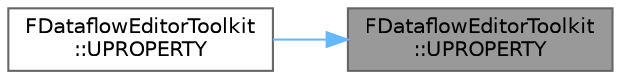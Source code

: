 digraph "FDataflowEditorToolkit::UPROPERTY"
{
 // INTERACTIVE_SVG=YES
 // LATEX_PDF_SIZE
  bgcolor="transparent";
  edge [fontname=Helvetica,fontsize=10,labelfontname=Helvetica,labelfontsize=10];
  node [fontname=Helvetica,fontsize=10,shape=box,height=0.2,width=0.4];
  rankdir="RL";
  Node1 [id="Node000001",label="FDataflowEditorToolkit\l::UPROPERTY",height=0.2,width=0.4,color="gray40", fillcolor="grey60", style="filled", fontcolor="black",tooltip=" "];
  Node1 -> Node2 [id="edge1_Node000001_Node000002",dir="back",color="steelblue1",style="solid",tooltip=" "];
  Node2 [id="Node000002",label="FDataflowEditorToolkit\l::UPROPERTY",height=0.2,width=0.4,color="grey40", fillcolor="white", style="filled",URL="$de/d2e/classFDataflowEditorToolkit.html#a5dc40c01629f886733c80d9aa9dd9df3",tooltip=" "];
}

